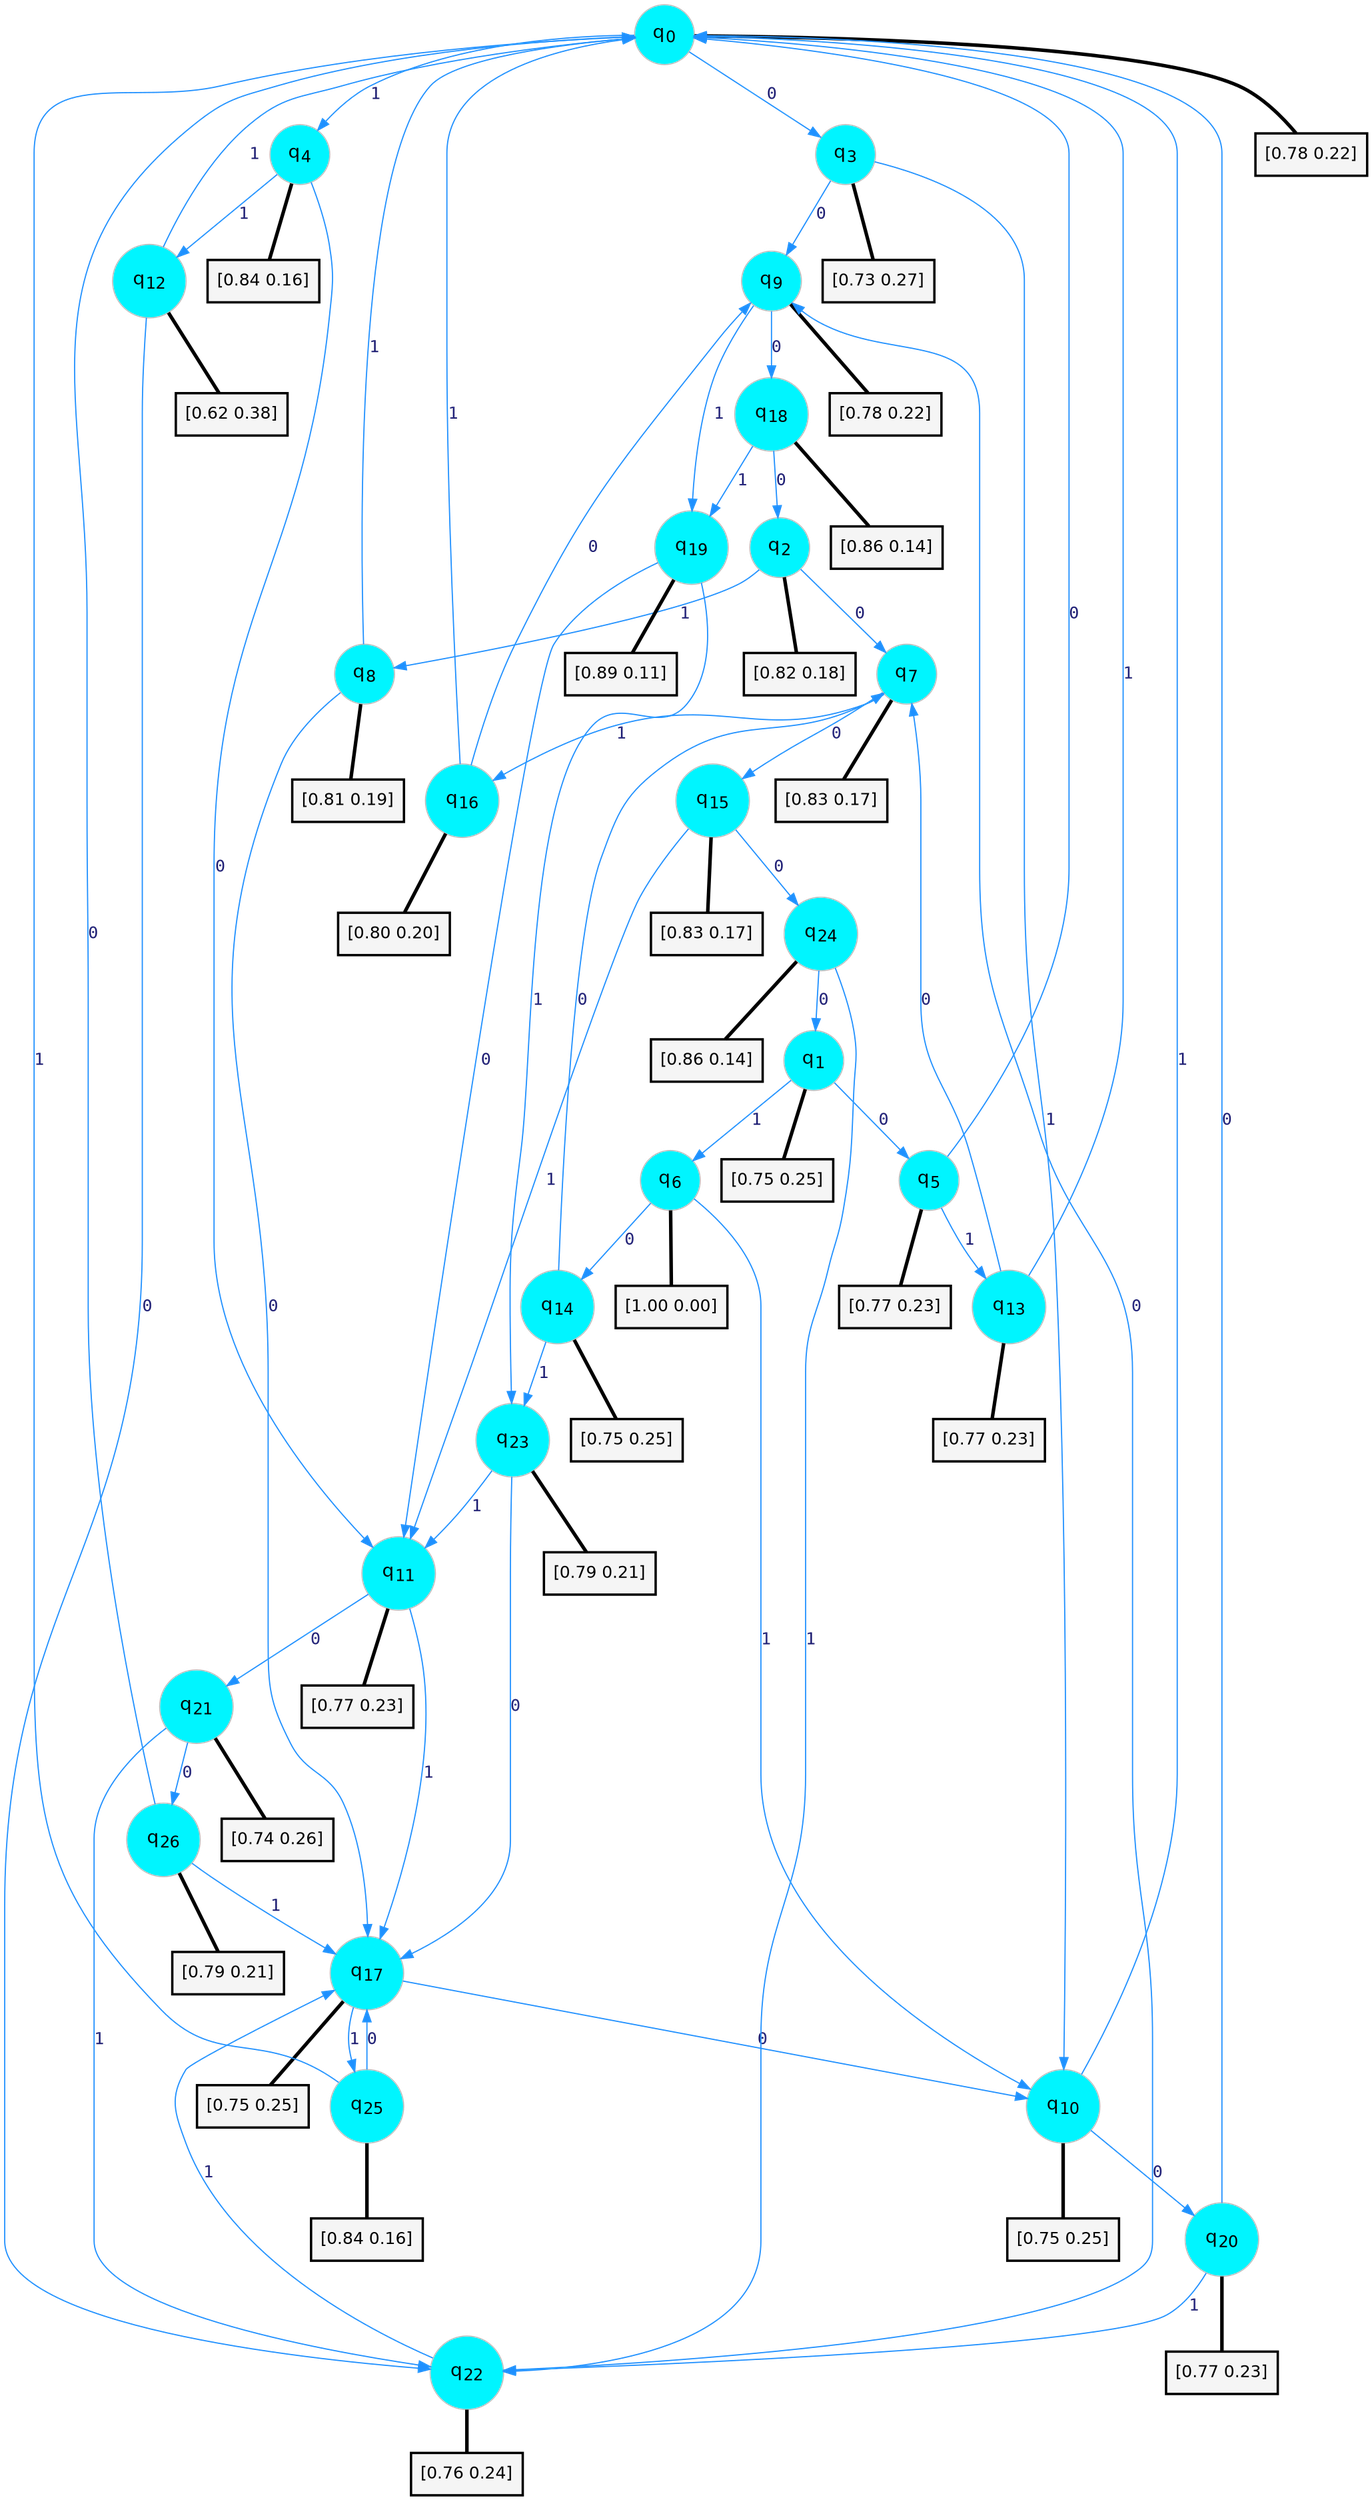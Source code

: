 digraph G {
graph [
bgcolor=transparent, dpi=300, rankdir=TD, size="40,25"];
node [
color=gray, fillcolor=turquoise1, fontcolor=black, fontname=Helvetica, fontsize=16, fontweight=bold, shape=circle, style=filled];
edge [
arrowsize=1, color=dodgerblue1, fontcolor=midnightblue, fontname=courier, fontweight=bold, penwidth=1, style=solid, weight=20];
0[label=<q<SUB>0</SUB>>];
1[label=<q<SUB>1</SUB>>];
2[label=<q<SUB>2</SUB>>];
3[label=<q<SUB>3</SUB>>];
4[label=<q<SUB>4</SUB>>];
5[label=<q<SUB>5</SUB>>];
6[label=<q<SUB>6</SUB>>];
7[label=<q<SUB>7</SUB>>];
8[label=<q<SUB>8</SUB>>];
9[label=<q<SUB>9</SUB>>];
10[label=<q<SUB>10</SUB>>];
11[label=<q<SUB>11</SUB>>];
12[label=<q<SUB>12</SUB>>];
13[label=<q<SUB>13</SUB>>];
14[label=<q<SUB>14</SUB>>];
15[label=<q<SUB>15</SUB>>];
16[label=<q<SUB>16</SUB>>];
17[label=<q<SUB>17</SUB>>];
18[label=<q<SUB>18</SUB>>];
19[label=<q<SUB>19</SUB>>];
20[label=<q<SUB>20</SUB>>];
21[label=<q<SUB>21</SUB>>];
22[label=<q<SUB>22</SUB>>];
23[label=<q<SUB>23</SUB>>];
24[label=<q<SUB>24</SUB>>];
25[label=<q<SUB>25</SUB>>];
26[label=<q<SUB>26</SUB>>];
27[label="[0.78 0.22]", shape=box,fontcolor=black, fontname=Helvetica, fontsize=14, penwidth=2, fillcolor=whitesmoke,color=black];
28[label="[0.75 0.25]", shape=box,fontcolor=black, fontname=Helvetica, fontsize=14, penwidth=2, fillcolor=whitesmoke,color=black];
29[label="[0.82 0.18]", shape=box,fontcolor=black, fontname=Helvetica, fontsize=14, penwidth=2, fillcolor=whitesmoke,color=black];
30[label="[0.73 0.27]", shape=box,fontcolor=black, fontname=Helvetica, fontsize=14, penwidth=2, fillcolor=whitesmoke,color=black];
31[label="[0.84 0.16]", shape=box,fontcolor=black, fontname=Helvetica, fontsize=14, penwidth=2, fillcolor=whitesmoke,color=black];
32[label="[0.77 0.23]", shape=box,fontcolor=black, fontname=Helvetica, fontsize=14, penwidth=2, fillcolor=whitesmoke,color=black];
33[label="[1.00 0.00]", shape=box,fontcolor=black, fontname=Helvetica, fontsize=14, penwidth=2, fillcolor=whitesmoke,color=black];
34[label="[0.83 0.17]", shape=box,fontcolor=black, fontname=Helvetica, fontsize=14, penwidth=2, fillcolor=whitesmoke,color=black];
35[label="[0.81 0.19]", shape=box,fontcolor=black, fontname=Helvetica, fontsize=14, penwidth=2, fillcolor=whitesmoke,color=black];
36[label="[0.78 0.22]", shape=box,fontcolor=black, fontname=Helvetica, fontsize=14, penwidth=2, fillcolor=whitesmoke,color=black];
37[label="[0.75 0.25]", shape=box,fontcolor=black, fontname=Helvetica, fontsize=14, penwidth=2, fillcolor=whitesmoke,color=black];
38[label="[0.77 0.23]", shape=box,fontcolor=black, fontname=Helvetica, fontsize=14, penwidth=2, fillcolor=whitesmoke,color=black];
39[label="[0.62 0.38]", shape=box,fontcolor=black, fontname=Helvetica, fontsize=14, penwidth=2, fillcolor=whitesmoke,color=black];
40[label="[0.77 0.23]", shape=box,fontcolor=black, fontname=Helvetica, fontsize=14, penwidth=2, fillcolor=whitesmoke,color=black];
41[label="[0.75 0.25]", shape=box,fontcolor=black, fontname=Helvetica, fontsize=14, penwidth=2, fillcolor=whitesmoke,color=black];
42[label="[0.83 0.17]", shape=box,fontcolor=black, fontname=Helvetica, fontsize=14, penwidth=2, fillcolor=whitesmoke,color=black];
43[label="[0.80 0.20]", shape=box,fontcolor=black, fontname=Helvetica, fontsize=14, penwidth=2, fillcolor=whitesmoke,color=black];
44[label="[0.75 0.25]", shape=box,fontcolor=black, fontname=Helvetica, fontsize=14, penwidth=2, fillcolor=whitesmoke,color=black];
45[label="[0.86 0.14]", shape=box,fontcolor=black, fontname=Helvetica, fontsize=14, penwidth=2, fillcolor=whitesmoke,color=black];
46[label="[0.89 0.11]", shape=box,fontcolor=black, fontname=Helvetica, fontsize=14, penwidth=2, fillcolor=whitesmoke,color=black];
47[label="[0.77 0.23]", shape=box,fontcolor=black, fontname=Helvetica, fontsize=14, penwidth=2, fillcolor=whitesmoke,color=black];
48[label="[0.74 0.26]", shape=box,fontcolor=black, fontname=Helvetica, fontsize=14, penwidth=2, fillcolor=whitesmoke,color=black];
49[label="[0.76 0.24]", shape=box,fontcolor=black, fontname=Helvetica, fontsize=14, penwidth=2, fillcolor=whitesmoke,color=black];
50[label="[0.79 0.21]", shape=box,fontcolor=black, fontname=Helvetica, fontsize=14, penwidth=2, fillcolor=whitesmoke,color=black];
51[label="[0.86 0.14]", shape=box,fontcolor=black, fontname=Helvetica, fontsize=14, penwidth=2, fillcolor=whitesmoke,color=black];
52[label="[0.84 0.16]", shape=box,fontcolor=black, fontname=Helvetica, fontsize=14, penwidth=2, fillcolor=whitesmoke,color=black];
53[label="[0.79 0.21]", shape=box,fontcolor=black, fontname=Helvetica, fontsize=14, penwidth=2, fillcolor=whitesmoke,color=black];
0->3 [label=0];
0->4 [label=1];
0->27 [arrowhead=none, penwidth=3,color=black];
1->5 [label=0];
1->6 [label=1];
1->28 [arrowhead=none, penwidth=3,color=black];
2->7 [label=0];
2->8 [label=1];
2->29 [arrowhead=none, penwidth=3,color=black];
3->9 [label=0];
3->10 [label=1];
3->30 [arrowhead=none, penwidth=3,color=black];
4->11 [label=0];
4->12 [label=1];
4->31 [arrowhead=none, penwidth=3,color=black];
5->0 [label=0];
5->13 [label=1];
5->32 [arrowhead=none, penwidth=3,color=black];
6->14 [label=0];
6->10 [label=1];
6->33 [arrowhead=none, penwidth=3,color=black];
7->15 [label=0];
7->16 [label=1];
7->34 [arrowhead=none, penwidth=3,color=black];
8->17 [label=0];
8->0 [label=1];
8->35 [arrowhead=none, penwidth=3,color=black];
9->18 [label=0];
9->19 [label=1];
9->36 [arrowhead=none, penwidth=3,color=black];
10->20 [label=0];
10->0 [label=1];
10->37 [arrowhead=none, penwidth=3,color=black];
11->21 [label=0];
11->17 [label=1];
11->38 [arrowhead=none, penwidth=3,color=black];
12->22 [label=0];
12->0 [label=1];
12->39 [arrowhead=none, penwidth=3,color=black];
13->7 [label=0];
13->0 [label=1];
13->40 [arrowhead=none, penwidth=3,color=black];
14->7 [label=0];
14->23 [label=1];
14->41 [arrowhead=none, penwidth=3,color=black];
15->24 [label=0];
15->11 [label=1];
15->42 [arrowhead=none, penwidth=3,color=black];
16->9 [label=0];
16->0 [label=1];
16->43 [arrowhead=none, penwidth=3,color=black];
17->10 [label=0];
17->25 [label=1];
17->44 [arrowhead=none, penwidth=3,color=black];
18->2 [label=0];
18->19 [label=1];
18->45 [arrowhead=none, penwidth=3,color=black];
19->11 [label=0];
19->23 [label=1];
19->46 [arrowhead=none, penwidth=3,color=black];
20->0 [label=0];
20->22 [label=1];
20->47 [arrowhead=none, penwidth=3,color=black];
21->26 [label=0];
21->22 [label=1];
21->48 [arrowhead=none, penwidth=3,color=black];
22->9 [label=0];
22->17 [label=1];
22->49 [arrowhead=none, penwidth=3,color=black];
23->17 [label=0];
23->11 [label=1];
23->50 [arrowhead=none, penwidth=3,color=black];
24->1 [label=0];
24->22 [label=1];
24->51 [arrowhead=none, penwidth=3,color=black];
25->17 [label=0];
25->0 [label=1];
25->52 [arrowhead=none, penwidth=3,color=black];
26->0 [label=0];
26->17 [label=1];
26->53 [arrowhead=none, penwidth=3,color=black];
}
